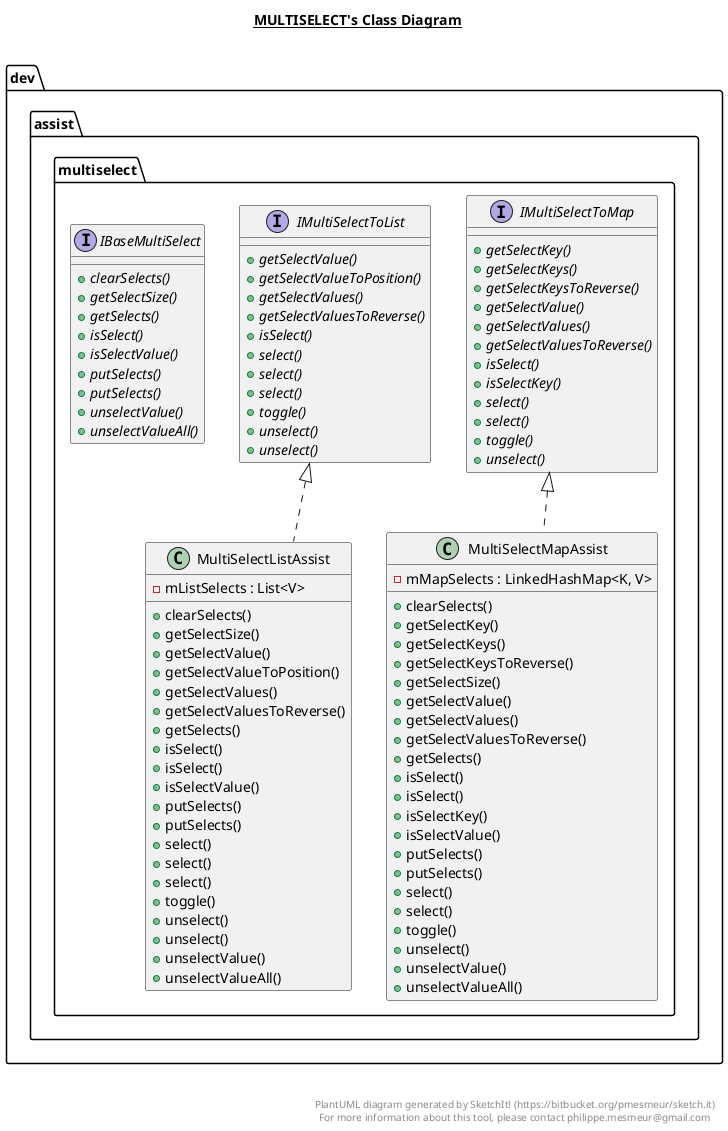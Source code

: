 @startuml

title __MULTISELECT's Class Diagram__\n

  namespace dev {
    namespace assist {
      namespace multiselect {
        interface dev.assist.multiselect.IBaseMultiSelect {
            {abstract} + clearSelects()
            {abstract} + getSelectSize()
            {abstract} + getSelects()
            {abstract} + isSelect()
            {abstract} + isSelectValue()
            {abstract} + putSelects()
            {abstract} + putSelects()
            {abstract} + unselectValue()
            {abstract} + unselectValueAll()
        }
      }
    }
  }
  

  namespace dev {
    namespace assist {
      namespace multiselect {
        interface dev.assist.multiselect.IMultiSelectToList {
            {abstract} + getSelectValue()
            {abstract} + getSelectValueToPosition()
            {abstract} + getSelectValues()
            {abstract} + getSelectValuesToReverse()
            {abstract} + isSelect()
            {abstract} + select()
            {abstract} + select()
            {abstract} + select()
            {abstract} + toggle()
            {abstract} + unselect()
            {abstract} + unselect()
        }
      }
    }
  }
  

  namespace dev {
    namespace assist {
      namespace multiselect {
        interface dev.assist.multiselect.IMultiSelectToMap {
            {abstract} + getSelectKey()
            {abstract} + getSelectKeys()
            {abstract} + getSelectKeysToReverse()
            {abstract} + getSelectValue()
            {abstract} + getSelectValues()
            {abstract} + getSelectValuesToReverse()
            {abstract} + isSelect()
            {abstract} + isSelectKey()
            {abstract} + select()
            {abstract} + select()
            {abstract} + toggle()
            {abstract} + unselect()
        }
      }
    }
  }
  

  namespace dev {
    namespace assist {
      namespace multiselect {
        class dev.assist.multiselect.MultiSelectListAssist {
            - mListSelects : List<V>
            + clearSelects()
            + getSelectSize()
            + getSelectValue()
            + getSelectValueToPosition()
            + getSelectValues()
            + getSelectValuesToReverse()
            + getSelects()
            + isSelect()
            + isSelect()
            + isSelectValue()
            + putSelects()
            + putSelects()
            + select()
            + select()
            + select()
            + toggle()
            + unselect()
            + unselect()
            + unselectValue()
            + unselectValueAll()
        }
      }
    }
  }
  

  namespace dev {
    namespace assist {
      namespace multiselect {
        class dev.assist.multiselect.MultiSelectMapAssist {
            - mMapSelects : LinkedHashMap<K, V>
            + clearSelects()
            + getSelectKey()
            + getSelectKeys()
            + getSelectKeysToReverse()
            + getSelectSize()
            + getSelectValue()
            + getSelectValues()
            + getSelectValuesToReverse()
            + getSelects()
            + isSelect()
            + isSelect()
            + isSelectKey()
            + isSelectValue()
            + putSelects()
            + putSelects()
            + select()
            + select()
            + toggle()
            + unselect()
            + unselectValue()
            + unselectValueAll()
        }
      }
    }
  }
  

  dev.assist.multiselect.MultiSelectListAssist .up.|> dev.assist.multiselect.IMultiSelectToList
  dev.assist.multiselect.MultiSelectMapAssist .up.|> dev.assist.multiselect.IMultiSelectToMap


right footer


PlantUML diagram generated by SketchIt! (https://bitbucket.org/pmesmeur/sketch.it)
For more information about this tool, please contact philippe.mesmeur@gmail.com
endfooter

@enduml
